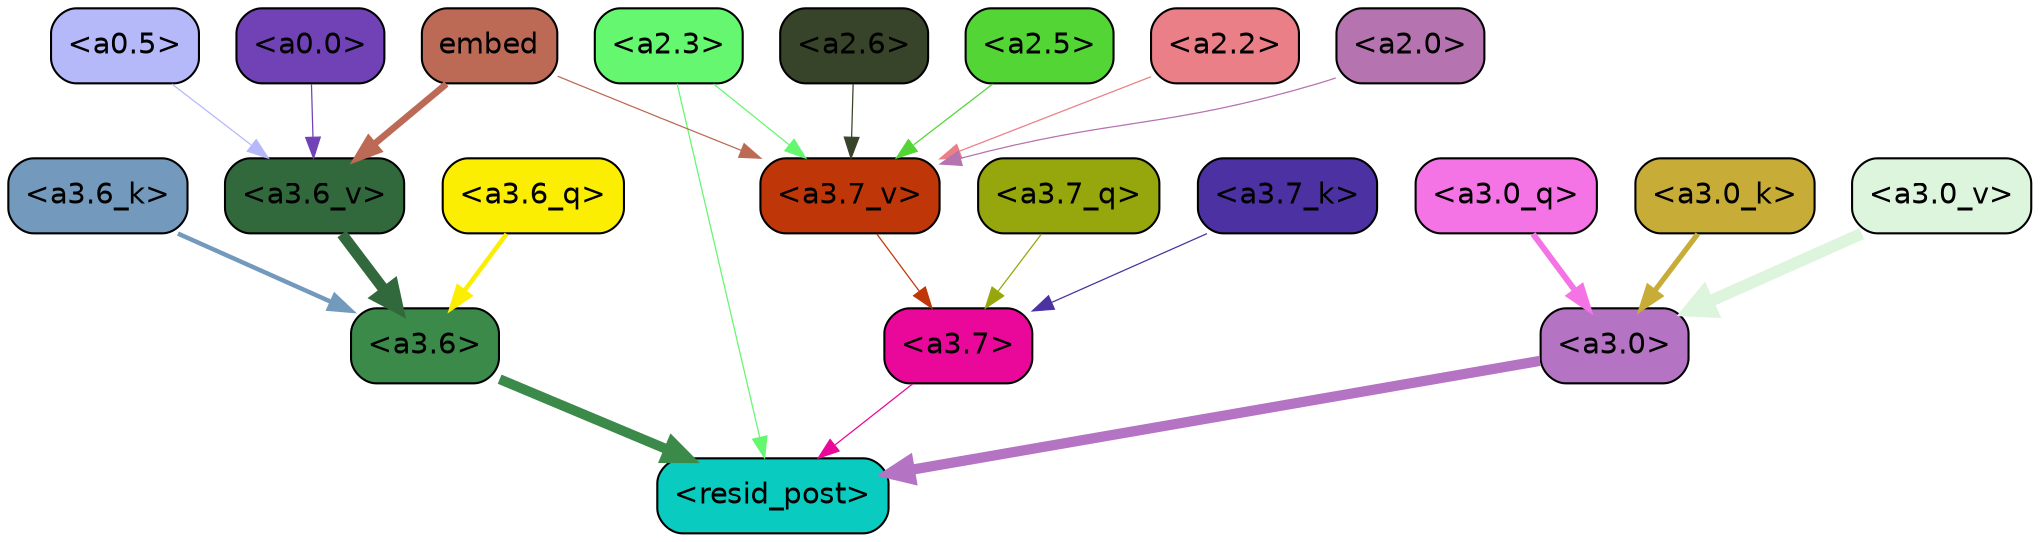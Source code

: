 strict digraph "" {
	graph [bgcolor=transparent,
		layout=dot,
		overlap=false,
		splines=true
	];
	"<a3.7>"	[color=black,
		fillcolor="#ea089a",
		fontname=Helvetica,
		shape=box,
		style="filled, rounded"];
	"<resid_post>"	[color=black,
		fillcolor="#09cbc0",
		fontname=Helvetica,
		shape=box,
		style="filled, rounded"];
	"<a3.7>" -> "<resid_post>"	[color="#ea089a",
		penwidth=0.6];
	"<a3.6>"	[color=black,
		fillcolor="#3b8a4a",
		fontname=Helvetica,
		shape=box,
		style="filled, rounded"];
	"<a3.6>" -> "<resid_post>"	[color="#3b8a4a",
		penwidth=4.751592040061951];
	"<a3.0>"	[color=black,
		fillcolor="#b573c4",
		fontname=Helvetica,
		shape=box,
		style="filled, rounded"];
	"<a3.0>" -> "<resid_post>"	[color="#b573c4",
		penwidth=4.904066681861877];
	"<a2.3>"	[color=black,
		fillcolor="#65f770",
		fontname=Helvetica,
		shape=box,
		style="filled, rounded"];
	"<a2.3>" -> "<resid_post>"	[color="#65f770",
		penwidth=0.6];
	"<a3.7_v>"	[color=black,
		fillcolor="#bf3608",
		fontname=Helvetica,
		shape=box,
		style="filled, rounded"];
	"<a2.3>" -> "<a3.7_v>"	[color="#65f770",
		penwidth=0.6];
	"<a3.7_q>"	[color=black,
		fillcolor="#96a70d",
		fontname=Helvetica,
		shape=box,
		style="filled, rounded"];
	"<a3.7_q>" -> "<a3.7>"	[color="#96a70d",
		penwidth=0.6];
	"<a3.6_q>"	[color=black,
		fillcolor="#fbee03",
		fontname=Helvetica,
		shape=box,
		style="filled, rounded"];
	"<a3.6_q>" -> "<a3.6>"	[color="#fbee03",
		penwidth=2.160832464694977];
	"<a3.0_q>"	[color=black,
		fillcolor="#f474e6",
		fontname=Helvetica,
		shape=box,
		style="filled, rounded"];
	"<a3.0_q>" -> "<a3.0>"	[color="#f474e6",
		penwidth=2.870753765106201];
	"<a3.7_k>"	[color=black,
		fillcolor="#4b31a1",
		fontname=Helvetica,
		shape=box,
		style="filled, rounded"];
	"<a3.7_k>" -> "<a3.7>"	[color="#4b31a1",
		penwidth=0.6];
	"<a3.6_k>"	[color=black,
		fillcolor="#7399bc",
		fontname=Helvetica,
		shape=box,
		style="filled, rounded"];
	"<a3.6_k>" -> "<a3.6>"	[color="#7399bc",
		penwidth=2.13908451795578];
	"<a3.0_k>"	[color=black,
		fillcolor="#c7ac38",
		fontname=Helvetica,
		shape=box,
		style="filled, rounded"];
	"<a3.0_k>" -> "<a3.0>"	[color="#c7ac38",
		penwidth=2.520303964614868];
	"<a3.7_v>" -> "<a3.7>"	[color="#bf3608",
		penwidth=0.6];
	"<a3.6_v>"	[color=black,
		fillcolor="#31683c",
		fontname=Helvetica,
		shape=box,
		style="filled, rounded"];
	"<a3.6_v>" -> "<a3.6>"	[color="#31683c",
		penwidth=5.297133803367615];
	"<a3.0_v>"	[color=black,
		fillcolor="#ddf5dc",
		fontname=Helvetica,
		shape=box,
		style="filled, rounded"];
	"<a3.0_v>" -> "<a3.0>"	[color="#ddf5dc",
		penwidth=5.680712580680847];
	"<a2.6>"	[color=black,
		fillcolor="#38442a",
		fontname=Helvetica,
		shape=box,
		style="filled, rounded"];
	"<a2.6>" -> "<a3.7_v>"	[color="#38442a",
		penwidth=0.6];
	"<a2.5>"	[color=black,
		fillcolor="#54d536",
		fontname=Helvetica,
		shape=box,
		style="filled, rounded"];
	"<a2.5>" -> "<a3.7_v>"	[color="#54d536",
		penwidth=0.6];
	"<a2.2>"	[color=black,
		fillcolor="#ea7f87",
		fontname=Helvetica,
		shape=box,
		style="filled, rounded"];
	"<a2.2>" -> "<a3.7_v>"	[color="#ea7f87",
		penwidth=0.6];
	"<a2.0>"	[color=black,
		fillcolor="#b573af",
		fontname=Helvetica,
		shape=box,
		style="filled, rounded"];
	"<a2.0>" -> "<a3.7_v>"	[color="#b573af",
		penwidth=0.6];
	embed	[color=black,
		fillcolor="#bc6a56",
		fontname=Helvetica,
		shape=box,
		style="filled, rounded"];
	embed -> "<a3.7_v>"	[color="#bc6a56",
		penwidth=0.6];
	embed -> "<a3.6_v>"	[color="#bc6a56",
		penwidth=3.1840110421180725];
	"<a0.5>"	[color=black,
		fillcolor="#b5b9fa",
		fontname=Helvetica,
		shape=box,
		style="filled, rounded"];
	"<a0.5>" -> "<a3.6_v>"	[color="#b5b9fa",
		penwidth=0.6];
	"<a0.0>"	[color=black,
		fillcolor="#7142b6",
		fontname=Helvetica,
		shape=box,
		style="filled, rounded"];
	"<a0.0>" -> "<a3.6_v>"	[color="#7142b6",
		penwidth=0.6];
}
